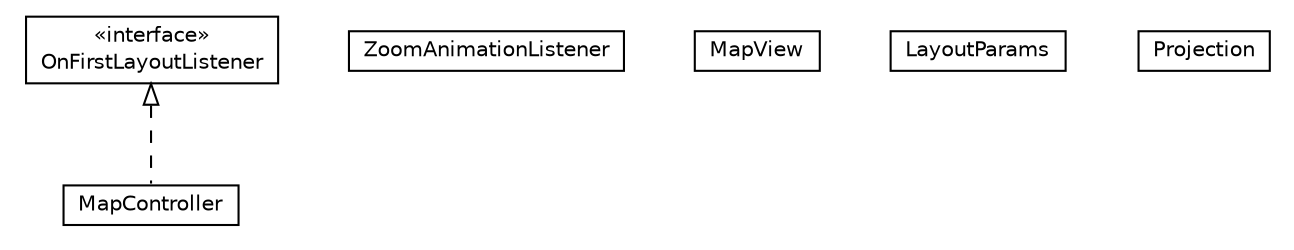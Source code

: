 #!/usr/local/bin/dot
#
# Class diagram 
# Generated by UMLGraph version R5_6-24-gf6e263 (http://www.umlgraph.org/)
#

digraph G {
	edge [fontname="Helvetica",fontsize=10,labelfontname="Helvetica",labelfontsize=10];
	node [fontname="Helvetica",fontsize=10,shape=plaintext];
	nodesep=0.25;
	ranksep=0.5;
	// org.osmdroid.views.MapController
	c2353 [label=<<table title="org.osmdroid.views.MapController" border="0" cellborder="1" cellspacing="0" cellpadding="2" port="p" href="./MapController.html">
		<tr><td><table border="0" cellspacing="0" cellpadding="1">
<tr><td align="center" balign="center"> MapController </td></tr>
		</table></td></tr>
		</table>>, URL="./MapController.html", fontname="Helvetica", fontcolor="black", fontsize=10.0];
	// org.osmdroid.views.MapController.ZoomAnimationListener
	c2354 [label=<<table title="org.osmdroid.views.MapController.ZoomAnimationListener" border="0" cellborder="1" cellspacing="0" cellpadding="2" port="p" href="./MapController.ZoomAnimationListener.html">
		<tr><td><table border="0" cellspacing="0" cellpadding="1">
<tr><td align="center" balign="center"> ZoomAnimationListener </td></tr>
		</table></td></tr>
		</table>>, URL="./MapController.ZoomAnimationListener.html", fontname="Helvetica", fontcolor="black", fontsize=10.0];
	// org.osmdroid.views.MapView
	c2355 [label=<<table title="org.osmdroid.views.MapView" border="0" cellborder="1" cellspacing="0" cellpadding="2" port="p" href="./MapView.html">
		<tr><td><table border="0" cellspacing="0" cellpadding="1">
<tr><td align="center" balign="center"> MapView </td></tr>
		</table></td></tr>
		</table>>, URL="./MapView.html", fontname="Helvetica", fontcolor="black", fontsize=10.0];
	// org.osmdroid.views.MapView.OnFirstLayoutListener
	c2356 [label=<<table title="org.osmdroid.views.MapView.OnFirstLayoutListener" border="0" cellborder="1" cellspacing="0" cellpadding="2" port="p" href="./MapView.OnFirstLayoutListener.html">
		<tr><td><table border="0" cellspacing="0" cellpadding="1">
<tr><td align="center" balign="center"> &#171;interface&#187; </td></tr>
<tr><td align="center" balign="center"> OnFirstLayoutListener </td></tr>
		</table></td></tr>
		</table>>, URL="./MapView.OnFirstLayoutListener.html", fontname="Helvetica", fontcolor="black", fontsize=10.0];
	// org.osmdroid.views.MapView.LayoutParams
	c2357 [label=<<table title="org.osmdroid.views.MapView.LayoutParams" border="0" cellborder="1" cellspacing="0" cellpadding="2" port="p" href="./MapView.LayoutParams.html">
		<tr><td><table border="0" cellspacing="0" cellpadding="1">
<tr><td align="center" balign="center"> LayoutParams </td></tr>
		</table></td></tr>
		</table>>, URL="./MapView.LayoutParams.html", fontname="Helvetica", fontcolor="black", fontsize=10.0];
	// org.osmdroid.views.Projection
	c2408 [label=<<table title="org.osmdroid.views.Projection" border="0" cellborder="1" cellspacing="0" cellpadding="2" port="p" href="./Projection.html">
		<tr><td><table border="0" cellspacing="0" cellpadding="1">
<tr><td align="center" balign="center"> Projection </td></tr>
		</table></td></tr>
		</table>>, URL="./Projection.html", fontname="Helvetica", fontcolor="black", fontsize=10.0];
	//org.osmdroid.views.MapController implements org.osmdroid.views.MapView.OnFirstLayoutListener
	c2356:p -> c2353:p [dir=back,arrowtail=empty,style=dashed];
}

